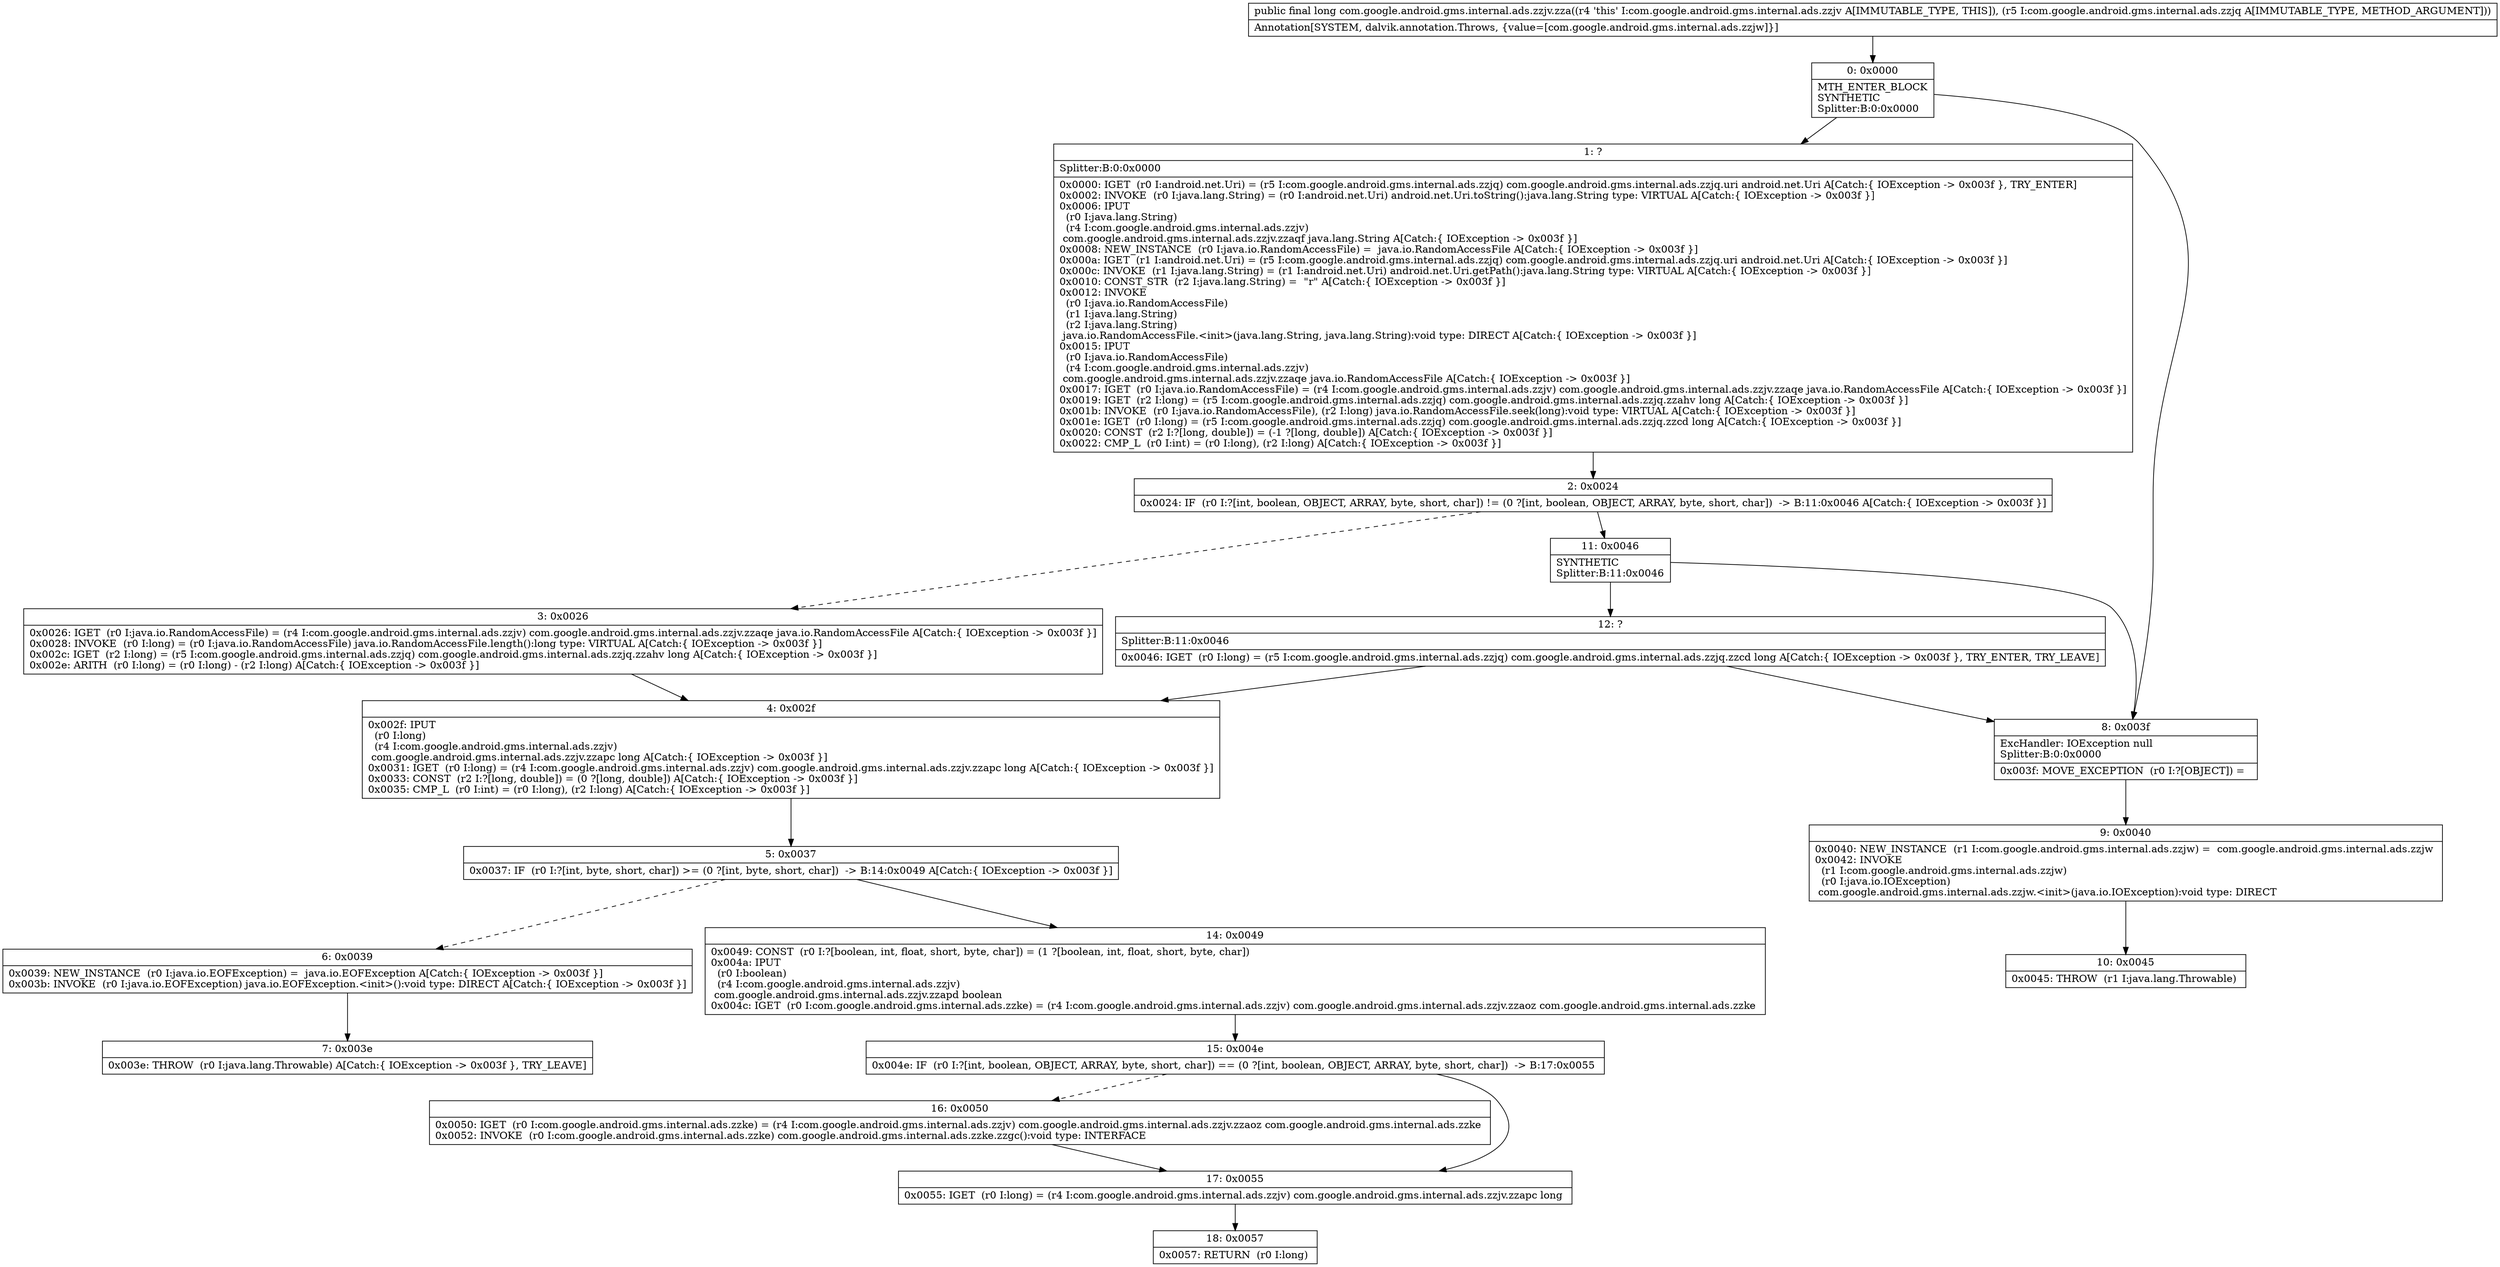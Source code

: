 digraph "CFG forcom.google.android.gms.internal.ads.zzjv.zza(Lcom\/google\/android\/gms\/internal\/ads\/zzjq;)J" {
Node_0 [shape=record,label="{0\:\ 0x0000|MTH_ENTER_BLOCK\lSYNTHETIC\lSplitter:B:0:0x0000\l}"];
Node_1 [shape=record,label="{1\:\ ?|Splitter:B:0:0x0000\l|0x0000: IGET  (r0 I:android.net.Uri) = (r5 I:com.google.android.gms.internal.ads.zzjq) com.google.android.gms.internal.ads.zzjq.uri android.net.Uri A[Catch:\{ IOException \-\> 0x003f \}, TRY_ENTER]\l0x0002: INVOKE  (r0 I:java.lang.String) = (r0 I:android.net.Uri) android.net.Uri.toString():java.lang.String type: VIRTUAL A[Catch:\{ IOException \-\> 0x003f \}]\l0x0006: IPUT  \l  (r0 I:java.lang.String)\l  (r4 I:com.google.android.gms.internal.ads.zzjv)\l com.google.android.gms.internal.ads.zzjv.zzaqf java.lang.String A[Catch:\{ IOException \-\> 0x003f \}]\l0x0008: NEW_INSTANCE  (r0 I:java.io.RandomAccessFile) =  java.io.RandomAccessFile A[Catch:\{ IOException \-\> 0x003f \}]\l0x000a: IGET  (r1 I:android.net.Uri) = (r5 I:com.google.android.gms.internal.ads.zzjq) com.google.android.gms.internal.ads.zzjq.uri android.net.Uri A[Catch:\{ IOException \-\> 0x003f \}]\l0x000c: INVOKE  (r1 I:java.lang.String) = (r1 I:android.net.Uri) android.net.Uri.getPath():java.lang.String type: VIRTUAL A[Catch:\{ IOException \-\> 0x003f \}]\l0x0010: CONST_STR  (r2 I:java.lang.String) =  \"r\" A[Catch:\{ IOException \-\> 0x003f \}]\l0x0012: INVOKE  \l  (r0 I:java.io.RandomAccessFile)\l  (r1 I:java.lang.String)\l  (r2 I:java.lang.String)\l java.io.RandomAccessFile.\<init\>(java.lang.String, java.lang.String):void type: DIRECT A[Catch:\{ IOException \-\> 0x003f \}]\l0x0015: IPUT  \l  (r0 I:java.io.RandomAccessFile)\l  (r4 I:com.google.android.gms.internal.ads.zzjv)\l com.google.android.gms.internal.ads.zzjv.zzaqe java.io.RandomAccessFile A[Catch:\{ IOException \-\> 0x003f \}]\l0x0017: IGET  (r0 I:java.io.RandomAccessFile) = (r4 I:com.google.android.gms.internal.ads.zzjv) com.google.android.gms.internal.ads.zzjv.zzaqe java.io.RandomAccessFile A[Catch:\{ IOException \-\> 0x003f \}]\l0x0019: IGET  (r2 I:long) = (r5 I:com.google.android.gms.internal.ads.zzjq) com.google.android.gms.internal.ads.zzjq.zzahv long A[Catch:\{ IOException \-\> 0x003f \}]\l0x001b: INVOKE  (r0 I:java.io.RandomAccessFile), (r2 I:long) java.io.RandomAccessFile.seek(long):void type: VIRTUAL A[Catch:\{ IOException \-\> 0x003f \}]\l0x001e: IGET  (r0 I:long) = (r5 I:com.google.android.gms.internal.ads.zzjq) com.google.android.gms.internal.ads.zzjq.zzcd long A[Catch:\{ IOException \-\> 0x003f \}]\l0x0020: CONST  (r2 I:?[long, double]) = (\-1 ?[long, double]) A[Catch:\{ IOException \-\> 0x003f \}]\l0x0022: CMP_L  (r0 I:int) = (r0 I:long), (r2 I:long) A[Catch:\{ IOException \-\> 0x003f \}]\l}"];
Node_2 [shape=record,label="{2\:\ 0x0024|0x0024: IF  (r0 I:?[int, boolean, OBJECT, ARRAY, byte, short, char]) != (0 ?[int, boolean, OBJECT, ARRAY, byte, short, char])  \-\> B:11:0x0046 A[Catch:\{ IOException \-\> 0x003f \}]\l}"];
Node_3 [shape=record,label="{3\:\ 0x0026|0x0026: IGET  (r0 I:java.io.RandomAccessFile) = (r4 I:com.google.android.gms.internal.ads.zzjv) com.google.android.gms.internal.ads.zzjv.zzaqe java.io.RandomAccessFile A[Catch:\{ IOException \-\> 0x003f \}]\l0x0028: INVOKE  (r0 I:long) = (r0 I:java.io.RandomAccessFile) java.io.RandomAccessFile.length():long type: VIRTUAL A[Catch:\{ IOException \-\> 0x003f \}]\l0x002c: IGET  (r2 I:long) = (r5 I:com.google.android.gms.internal.ads.zzjq) com.google.android.gms.internal.ads.zzjq.zzahv long A[Catch:\{ IOException \-\> 0x003f \}]\l0x002e: ARITH  (r0 I:long) = (r0 I:long) \- (r2 I:long) A[Catch:\{ IOException \-\> 0x003f \}]\l}"];
Node_4 [shape=record,label="{4\:\ 0x002f|0x002f: IPUT  \l  (r0 I:long)\l  (r4 I:com.google.android.gms.internal.ads.zzjv)\l com.google.android.gms.internal.ads.zzjv.zzapc long A[Catch:\{ IOException \-\> 0x003f \}]\l0x0031: IGET  (r0 I:long) = (r4 I:com.google.android.gms.internal.ads.zzjv) com.google.android.gms.internal.ads.zzjv.zzapc long A[Catch:\{ IOException \-\> 0x003f \}]\l0x0033: CONST  (r2 I:?[long, double]) = (0 ?[long, double]) A[Catch:\{ IOException \-\> 0x003f \}]\l0x0035: CMP_L  (r0 I:int) = (r0 I:long), (r2 I:long) A[Catch:\{ IOException \-\> 0x003f \}]\l}"];
Node_5 [shape=record,label="{5\:\ 0x0037|0x0037: IF  (r0 I:?[int, byte, short, char]) \>= (0 ?[int, byte, short, char])  \-\> B:14:0x0049 A[Catch:\{ IOException \-\> 0x003f \}]\l}"];
Node_6 [shape=record,label="{6\:\ 0x0039|0x0039: NEW_INSTANCE  (r0 I:java.io.EOFException) =  java.io.EOFException A[Catch:\{ IOException \-\> 0x003f \}]\l0x003b: INVOKE  (r0 I:java.io.EOFException) java.io.EOFException.\<init\>():void type: DIRECT A[Catch:\{ IOException \-\> 0x003f \}]\l}"];
Node_7 [shape=record,label="{7\:\ 0x003e|0x003e: THROW  (r0 I:java.lang.Throwable) A[Catch:\{ IOException \-\> 0x003f \}, TRY_LEAVE]\l}"];
Node_8 [shape=record,label="{8\:\ 0x003f|ExcHandler: IOException null\lSplitter:B:0:0x0000\l|0x003f: MOVE_EXCEPTION  (r0 I:?[OBJECT]) =  \l}"];
Node_9 [shape=record,label="{9\:\ 0x0040|0x0040: NEW_INSTANCE  (r1 I:com.google.android.gms.internal.ads.zzjw) =  com.google.android.gms.internal.ads.zzjw \l0x0042: INVOKE  \l  (r1 I:com.google.android.gms.internal.ads.zzjw)\l  (r0 I:java.io.IOException)\l com.google.android.gms.internal.ads.zzjw.\<init\>(java.io.IOException):void type: DIRECT \l}"];
Node_10 [shape=record,label="{10\:\ 0x0045|0x0045: THROW  (r1 I:java.lang.Throwable) \l}"];
Node_11 [shape=record,label="{11\:\ 0x0046|SYNTHETIC\lSplitter:B:11:0x0046\l}"];
Node_12 [shape=record,label="{12\:\ ?|Splitter:B:11:0x0046\l|0x0046: IGET  (r0 I:long) = (r5 I:com.google.android.gms.internal.ads.zzjq) com.google.android.gms.internal.ads.zzjq.zzcd long A[Catch:\{ IOException \-\> 0x003f \}, TRY_ENTER, TRY_LEAVE]\l}"];
Node_14 [shape=record,label="{14\:\ 0x0049|0x0049: CONST  (r0 I:?[boolean, int, float, short, byte, char]) = (1 ?[boolean, int, float, short, byte, char]) \l0x004a: IPUT  \l  (r0 I:boolean)\l  (r4 I:com.google.android.gms.internal.ads.zzjv)\l com.google.android.gms.internal.ads.zzjv.zzapd boolean \l0x004c: IGET  (r0 I:com.google.android.gms.internal.ads.zzke) = (r4 I:com.google.android.gms.internal.ads.zzjv) com.google.android.gms.internal.ads.zzjv.zzaoz com.google.android.gms.internal.ads.zzke \l}"];
Node_15 [shape=record,label="{15\:\ 0x004e|0x004e: IF  (r0 I:?[int, boolean, OBJECT, ARRAY, byte, short, char]) == (0 ?[int, boolean, OBJECT, ARRAY, byte, short, char])  \-\> B:17:0x0055 \l}"];
Node_16 [shape=record,label="{16\:\ 0x0050|0x0050: IGET  (r0 I:com.google.android.gms.internal.ads.zzke) = (r4 I:com.google.android.gms.internal.ads.zzjv) com.google.android.gms.internal.ads.zzjv.zzaoz com.google.android.gms.internal.ads.zzke \l0x0052: INVOKE  (r0 I:com.google.android.gms.internal.ads.zzke) com.google.android.gms.internal.ads.zzke.zzgc():void type: INTERFACE \l}"];
Node_17 [shape=record,label="{17\:\ 0x0055|0x0055: IGET  (r0 I:long) = (r4 I:com.google.android.gms.internal.ads.zzjv) com.google.android.gms.internal.ads.zzjv.zzapc long \l}"];
Node_18 [shape=record,label="{18\:\ 0x0057|0x0057: RETURN  (r0 I:long) \l}"];
MethodNode[shape=record,label="{public final long com.google.android.gms.internal.ads.zzjv.zza((r4 'this' I:com.google.android.gms.internal.ads.zzjv A[IMMUTABLE_TYPE, THIS]), (r5 I:com.google.android.gms.internal.ads.zzjq A[IMMUTABLE_TYPE, METHOD_ARGUMENT]))  | Annotation[SYSTEM, dalvik.annotation.Throws, \{value=[com.google.android.gms.internal.ads.zzjw]\}]\l}"];
MethodNode -> Node_0;
Node_0 -> Node_1;
Node_0 -> Node_8;
Node_1 -> Node_2;
Node_2 -> Node_3[style=dashed];
Node_2 -> Node_11;
Node_3 -> Node_4;
Node_4 -> Node_5;
Node_5 -> Node_6[style=dashed];
Node_5 -> Node_14;
Node_6 -> Node_7;
Node_8 -> Node_9;
Node_9 -> Node_10;
Node_11 -> Node_12;
Node_11 -> Node_8;
Node_12 -> Node_8;
Node_12 -> Node_4;
Node_14 -> Node_15;
Node_15 -> Node_16[style=dashed];
Node_15 -> Node_17;
Node_16 -> Node_17;
Node_17 -> Node_18;
}


